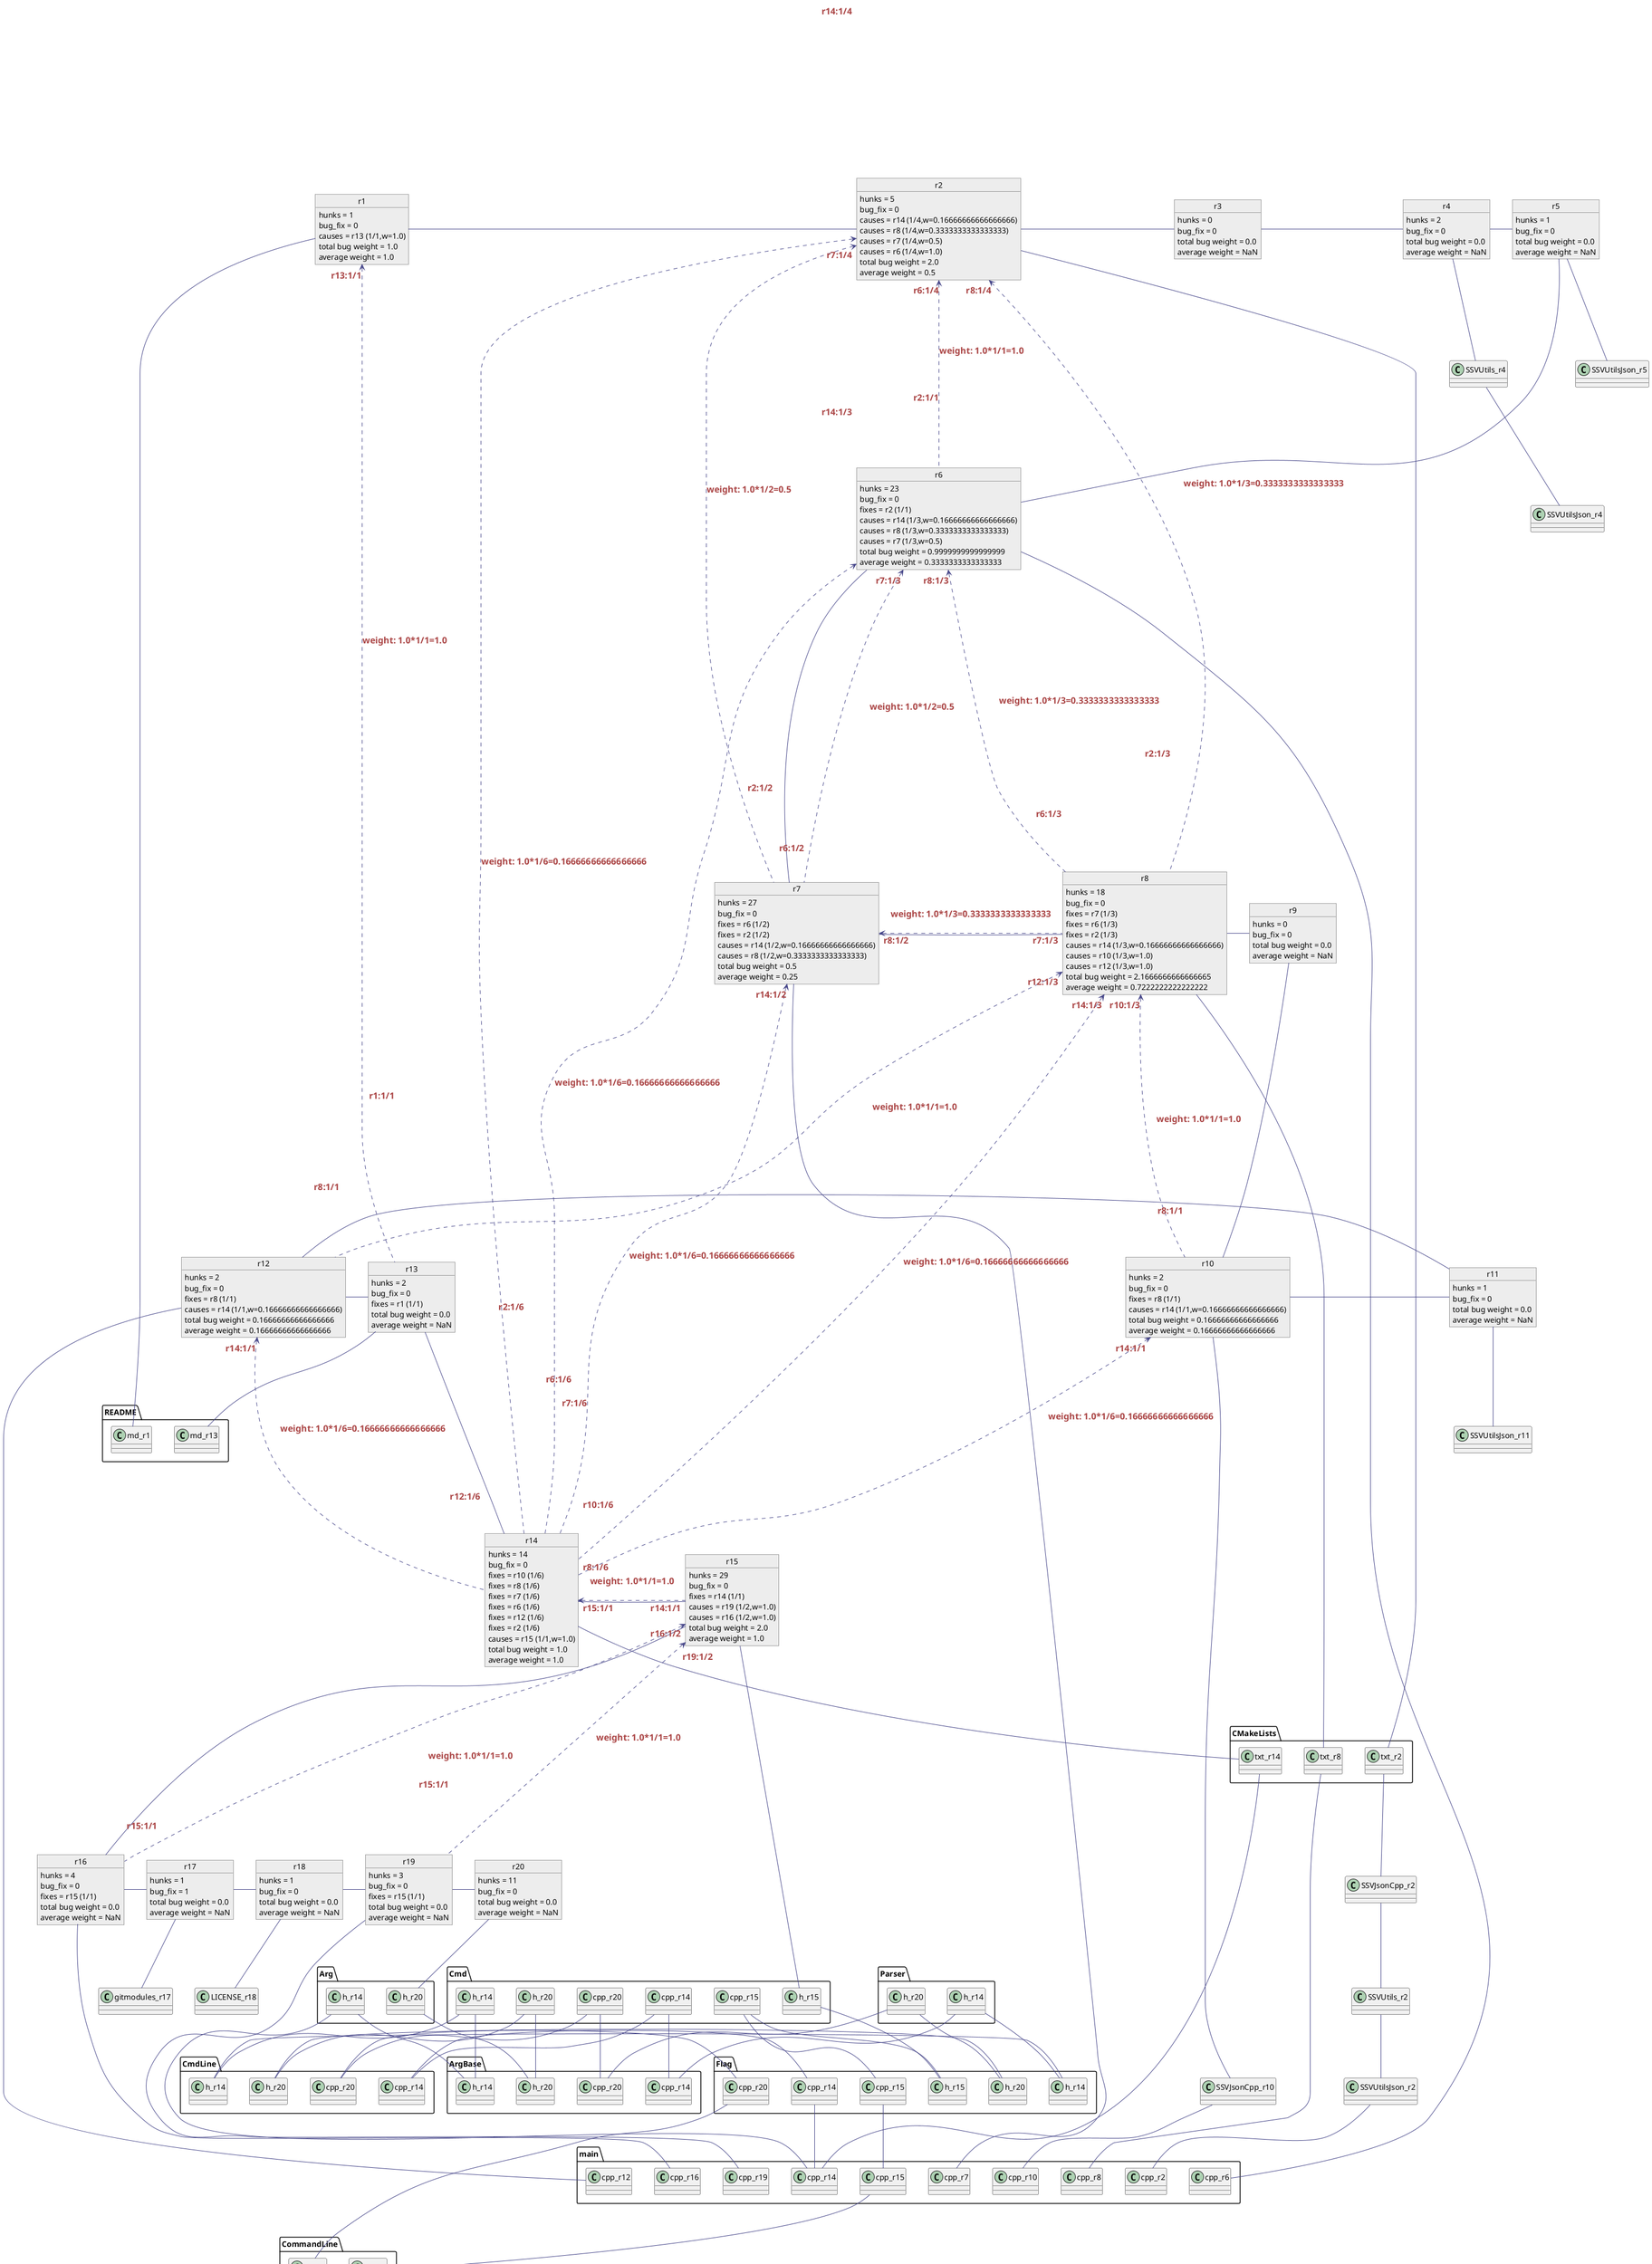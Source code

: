 @startuml
skinparam classArrowColor #444488
skinparam objectBorderColor #444444
skinparam objectBackgroundColor #EDEDED
skinparam classArrowFontStyle bold
skinparam classArrowFontSize 16
skinparam classArrowFontColor #AA4444

object r1
r1 : hunks = 1
r1 : bug_fix = 0
r1 -- README.md_r1
object r2
r1 - r2
r2 : hunks = 5
r2 : bug_fix = 0
r2 -- CMakeLists.txt_r2
CMakeLists.txt_r2 -- SSVJsonCpp_r2
SSVJsonCpp_r2 -- SSVUtils_r2
SSVUtils_r2 -- SSVUtilsJson_r2
SSVUtilsJson_r2 -- main.cpp_r2
object r3
r2 - r3
r3 : hunks = 0
r3 : bug_fix = 0
object r4
r3 - r4
r4 : hunks = 2
r4 : bug_fix = 0
r4 -- SSVUtils_r4
SSVUtils_r4 -- SSVUtilsJson_r4
object r5
r4 - r5
r5 : hunks = 1
r5 : bug_fix = 0
r5 -- SSVUtilsJson_r5
object r6
r5 - r6
r6 : hunks = 23
r6 : bug_fix = 0
r6 -- main.cpp_r6
object r7
r6 - r7
r7 : hunks = 27
r7 : bug_fix = 0
r7 -- main.cpp_r7
object r8
r7 - r8
r8 : hunks = 18
r8 : bug_fix = 0
r8 -- CMakeLists.txt_r8
CMakeLists.txt_r8 -- main.cpp_r8
object r9
r8 - r9
r9 : hunks = 0
r9 : bug_fix = 0
object r10
r9 - r10
r10 : hunks = 2
r10 : bug_fix = 0
r10 -- SSVJsonCpp_r10
SSVJsonCpp_r10 -- main.cpp_r10
object r11
r10 - r11
r11 : hunks = 1
r11 : bug_fix = 0
r11 -- SSVUtilsJson_r11
object r12
r11 - r12
r12 : hunks = 2
r12 : bug_fix = 0
r12 -- main.cpp_r12
object r13
r12 - r13
r13 : hunks = 2
r13 : bug_fix = 0
r13 -- README.md_r13
object r14
r13 - r14
r14 : hunks = 14
r14 : bug_fix = 0
r14 -- CMakeLists.txt_r14
CMakeLists.txt_r14 -- main.cpp_r14
main.cpp_r14 -- Arg.h_r14
Arg.h_r14 -- ArgBase.h_r14
ArgBase.h_r14 -- Cmd.h_r14
Cmd.h_r14 -- CmdLine.h_r14
CmdLine.h_r14 -- Flag.h_r14
Flag.h_r14 -- Parser.h_r14
Parser.h_r14 -- ArgBase.cpp_r14
ArgBase.cpp_r14 -- Cmd.cpp_r14
Cmd.cpp_r14 -- CmdLine.cpp_r14
CmdLine.cpp_r14 -- Flag.cpp_r14
Flag.cpp_r14 -- main.cpp_r14
object r15
r14 - r15
r15 : hunks = 29
r15 : bug_fix = 0
r15 -- Cmd.h_r15
Cmd.h_r15 -- Flag.h_r15
Flag.h_r15 -- Cmd.cpp_r15
Cmd.cpp_r15 -- Flag.cpp_r15
Flag.cpp_r15 -- main.cpp_r15
main.cpp_r15 -- CommandLine.h_r15
object r16
r15 - r16
r16 : hunks = 4
r16 : bug_fix = 0
r16 -- main.cpp_r16
object r17
r16 - r17
r17 : hunks = 1
r17 : bug_fix = 1
r17 -- .gitmodules_r17
object r18
r17 - r18
r18 : hunks = 1
r18 : bug_fix = 0
r18 -- LICENSE_r18
object r19
r18 - r19
r19 : hunks = 3
r19 : bug_fix = 0
r19 -- main.cpp_r19
object r20
r19 - r20
r20 : hunks = 11
r20 : bug_fix = 0
r20 -- Arg.h_r20
Arg.h_r20 -- ArgBase.h_r20
ArgBase.h_r20 -- Cmd.h_r20
Cmd.h_r20 -- CmdLine.h_r20
CmdLine.h_r20 -- Flag.h_r20
Flag.h_r20 -- Parser.h_r20
Parser.h_r20 -- ArgBase.cpp_r20
ArgBase.cpp_r20 -- Cmd.cpp_r20
Cmd.cpp_r20 -- CmdLine.cpp_r20
CmdLine.cpp_r20 -- Flag.cpp_r20
Flag.cpp_r20 -- CommandLine.h_r20
r1 : causes = r13 (1/1,w=1.0)
r2 : causes = r14 (1/4,w=0.16666666666666666)
r2 : causes = r8 (1/4,w=0.3333333333333333)
r2 : causes = r7 (1/4,w=0.5)
r2 : causes = r6 (1/4,w=1.0)
r6 : fixes = r2 (1/1)
r2 "r6:1/4\n\n\n\n\n" <... "r2:1/1\n\n\n\n\n" r6 : weight: 1.0*1/1=1.0\n\n\n\n
r6 : causes = r14 (1/3,w=0.16666666666666666)
r6 : causes = r8 (1/3,w=0.3333333333333333)
r6 : causes = r7 (1/3,w=0.5)
r7 : fixes = r6 (1/2)
r6 "r7:1/3\n\n" <... "r6:1/2\n\n" r7 : weight: 1.0*1/2=0.5\n
r7 : fixes = r2 (1/2)
r2 "r7:1/4\n\n\n\n\n\n\n" <... "r2:1/2\n\n\n\n\n\n\n" r7 : weight: 1.0*1/2=0.5\n\n\n\n\n
r7 : causes = r14 (1/2,w=0.16666666666666666)
r7 : causes = r8 (1/2,w=0.3333333333333333)
r8 : fixes = r7 (1/3)
r7 "r8:1/2\n\n" <... "r7:1/3\n\n" r8 : weight: 1.0*1/3=0.3333333333333333\n
r8 : fixes = r6 (1/3)
r6 "r8:1/3\n\n\n\n" <... "r6:1/3\n\n\n\n" r8 : weight: 1.0*1/3=0.3333333333333333\n\n
r8 : fixes = r2 (1/3)
r2 "r8:1/4\n\n\n\n\n\n\n\n\n" <... "r2:1/3\n\n\n\n\n\n\n\n\n" r8 : weight: 1.0*1/3=0.3333333333333333\n\n\n\n\n\n
r8 : causes = r14 (1/3,w=0.16666666666666666)
r8 : causes = r10 (1/3,w=1.0)
r8 : causes = r12 (1/3,w=1.0)
r10 : fixes = r8 (1/1)
r8 "r10:1/3\n\n\n" <... "r8:1/1\n\n\n" r10 : weight: 1.0*1/1=1.0\n\n
r10 : causes = r14 (1/1,w=0.16666666666666666)
r12 : fixes = r8 (1/1)
r8 "r12:1/3\n\n\n\n\n" <... "r8:1/1\n\n\n\n\n" r12 : weight: 1.0*1/1=1.0\n\n\n\n
r12 : causes = r14 (1/1,w=0.16666666666666666)
r13 : fixes = r1 (1/1)
r1 "r13:1/1\n\n\n\n\n\n\n\n\n\n\n\n\n" <... "r1:1/1\n\n\n\n\n\n\n\n\n\n\n\n\n" r13 : weight: 1.0*1/1=1.0\n\n\n\n\n\n\n\n\n\n\n\n
r14 : fixes = r10 (1/6)
r10 "r14:1/1\n\n\n\n\n" <... "r10:1/6\n\n\n\n\n" r14 : weight: 1.0*1/6=0.16666666666666666\n\n\n\n
r14 : fixes = r8 (1/6)
r8 "r14:1/3\n\n\n\n\n\n\n\n" <... "r8:1/6\n\n\n\n\n\n\n\n" r14 : weight: 1.0*1/6=0.16666666666666666\n\n\n\n\n\n
r14 : fixes = r7 (1/6)
r7 "r14:1/2\n\n\n\n\n\n\n\n\n\n" <... "r7:1/6\n\n\n\n\n\n\n\n\n\n" r14 : weight: 1.0*1/6=0.16666666666666666\n\n\n\n\n\n\n
r14 : fixes = r6 (1/6)
r6 "r14:1/3\n\n\n\n\n\n\n\n\n\n\n\n" <... "r6:1/6\n\n\n\n\n\n\n\n\n\n\n\n" r14 : weight: 1.0*1/6=0.16666666666666666\n\n\n\n\n\n\n\n
r14 : fixes = r12 (1/6)
r12 "r14:1/1\n\n\n\n\n\n\n" <... "r12:1/6\n\n\n\n\n\n\n" r14 : weight: 1.0*1/6=0.16666666666666666\n\n
r14 : fixes = r2 (1/6)
r2 "r14:1/4\n\n\n\n\n\n\n\n\n\n\n\n\n\n\n\n\n\n" <... "r2:1/6\n\n\n\n\n\n\n\n\n\n\n\n\n\n\n\n\n\n" r14 : weight: 1.0*1/6=0.16666666666666666\n\n\n\n\n\n\n\n\n\n\n\n
r14 : causes = r15 (1/1,w=1.0)
r15 : fixes = r14 (1/1)
r14 "r15:1/1\n\n" <... "r14:1/1\n\n" r15 : weight: 1.0*1/1=1.0\n
r15 : causes = r19 (1/2,w=1.0)
r15 : causes = r16 (1/2,w=1.0)
r16 : fixes = r15 (1/1)
r15 "r16:1/2\n\n" <... "r15:1/1\n\n" r16 : weight: 1.0*1/1=1.0\n
r19 : fixes = r15 (1/1)
r15 "r19:1/2\n\n\n\n\n" <... "r15:1/1\n\n\n\n\n" r19 : weight: 1.0*1/1=1.0\n\n\n\n
r1 : total bug weight = 1.0
r1 : average weight = 1.0
r2 : total bug weight = 2.0
r2 : average weight = 0.5
r3 : total bug weight = 0.0
r3 : average weight = NaN
r4 : total bug weight = 0.0
r4 : average weight = NaN
r5 : total bug weight = 0.0
r5 : average weight = NaN
r6 : total bug weight = 0.9999999999999999
r6 : average weight = 0.3333333333333333
r7 : total bug weight = 0.5
r7 : average weight = 0.25
r8 : total bug weight = 2.1666666666666665
r8 : average weight = 0.7222222222222222
r9 : total bug weight = 0.0
r9 : average weight = NaN
r10 : total bug weight = 0.16666666666666666
r10 : average weight = 0.16666666666666666
r11 : total bug weight = 0.0
r11 : average weight = NaN
r12 : total bug weight = 0.16666666666666666
r12 : average weight = 0.16666666666666666
r13 : total bug weight = 0.0
r13 : average weight = NaN
r14 : total bug weight = 1.0
r14 : average weight = 1.0
r15 : total bug weight = 2.0
r15 : average weight = 1.0
r16 : total bug weight = 0.0
r16 : average weight = NaN
r17 : total bug weight = 0.0
r17 : average weight = NaN
r18 : total bug weight = 0.0
r18 : average weight = NaN
r19 : total bug weight = 0.0
r19 : average weight = NaN
r20 : total bug weight = 0.0
r20 : average weight = NaN
@enduml
